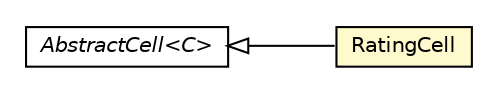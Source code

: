 #!/usr/local/bin/dot
#
# Class diagram 
# Generated by UMLGraph version R5_6-24-gf6e263 (http://www.umlgraph.org/)
#

digraph G {
	edge [fontname="Helvetica",fontsize=10,labelfontname="Helvetica",labelfontsize=10];
	node [fontname="Helvetica",fontsize=10,shape=plaintext];
	nodesep=0.25;
	ranksep=0.5;
	rankdir=LR;
	// com.gwtplatform.carstore.client.application.rating.renderer.RatingCell
	c311842 [label=<<table title="com.gwtplatform.carstore.client.application.rating.renderer.RatingCell" border="0" cellborder="1" cellspacing="0" cellpadding="2" port="p" bgcolor="lemonChiffon" href="./RatingCell.html">
		<tr><td><table border="0" cellspacing="0" cellpadding="1">
<tr><td align="center" balign="center"> RatingCell </td></tr>
		</table></td></tr>
		</table>>, URL="./RatingCell.html", fontname="Helvetica", fontcolor="black", fontsize=10.0];
	//com.gwtplatform.carstore.client.application.rating.renderer.RatingCell extends com.google.gwt.cell.client.AbstractCell<com.gwtplatform.carstore.shared.dto.RatingDto>
	c311884:p -> c311842:p [dir=back,arrowtail=empty];
	// com.google.gwt.cell.client.AbstractCell<C>
	c311884 [label=<<table title="com.google.gwt.cell.client.AbstractCell" border="0" cellborder="1" cellspacing="0" cellpadding="2" port="p" href="http://google-web-toolkit.googlecode.com/svn/javadoc/latest/com/google/gwt/cell/client/AbstractCell.html">
		<tr><td><table border="0" cellspacing="0" cellpadding="1">
<tr><td align="center" balign="center"><font face="Helvetica-Oblique"> AbstractCell&lt;C&gt; </font></td></tr>
		</table></td></tr>
		</table>>, URL="http://google-web-toolkit.googlecode.com/svn/javadoc/latest/com/google/gwt/cell/client/AbstractCell.html", fontname="Helvetica", fontcolor="black", fontsize=10.0];
}

